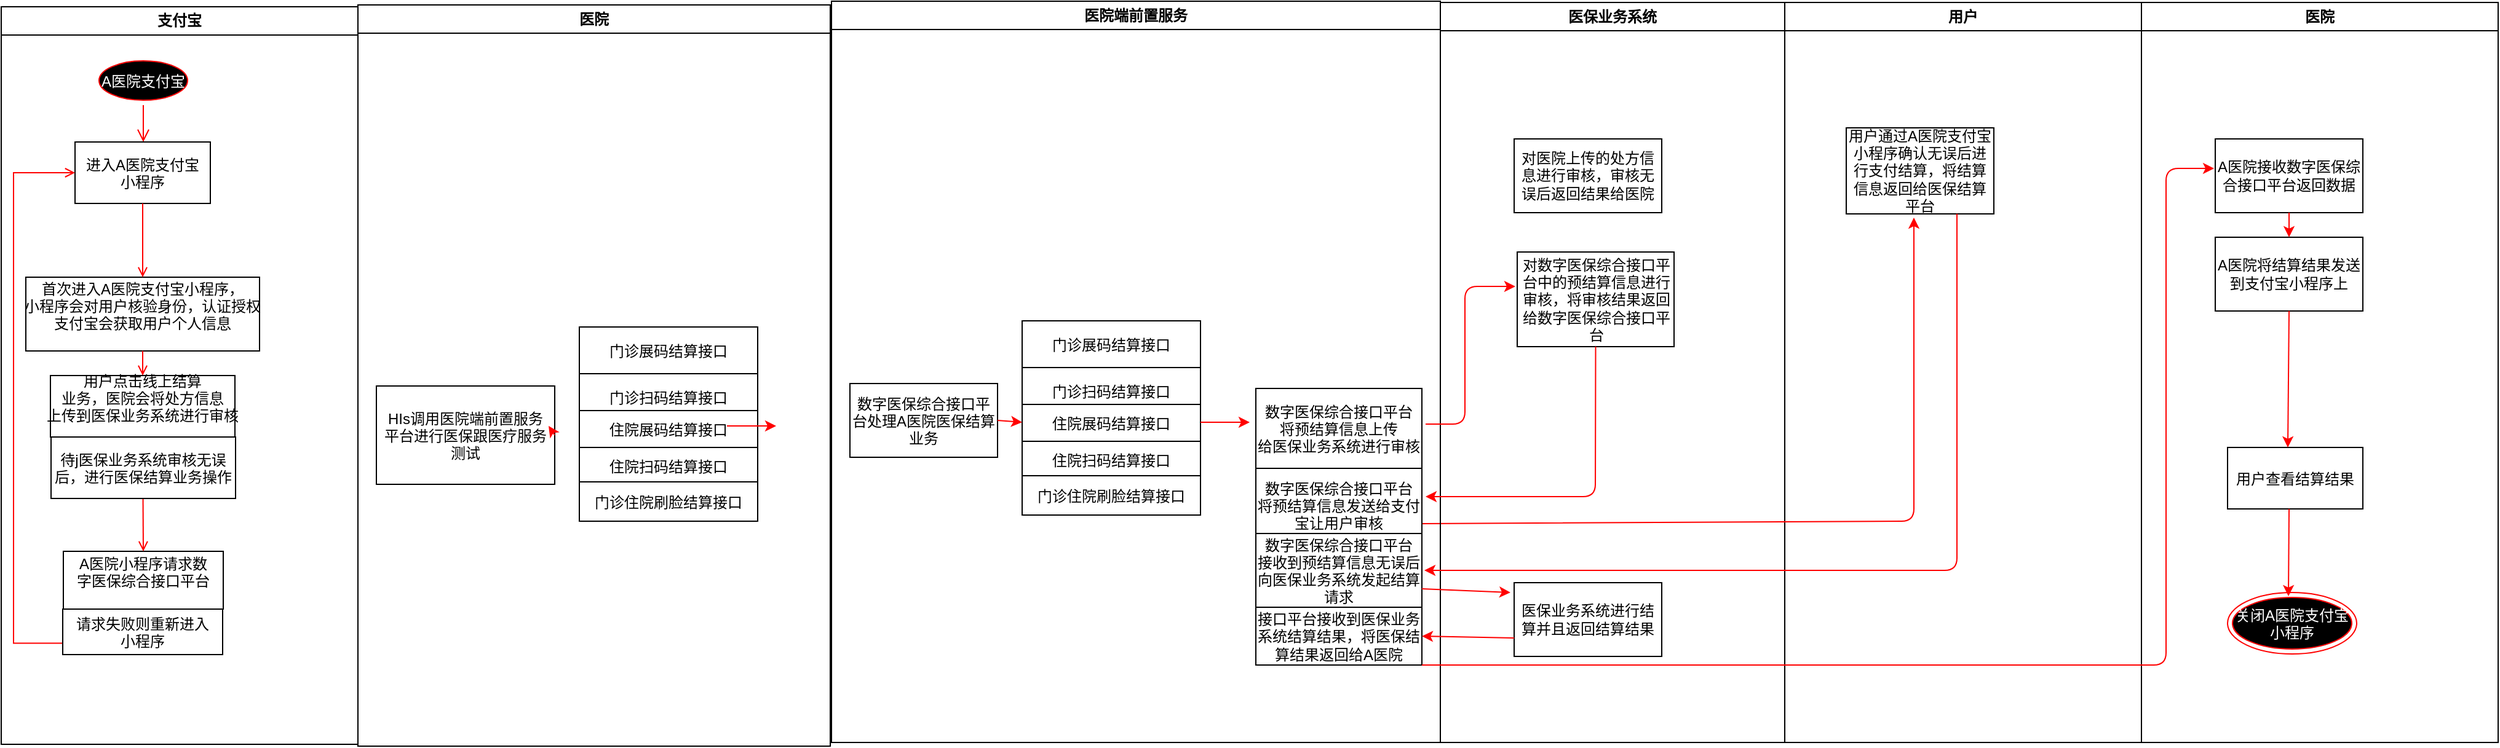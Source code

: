 <mxfile version="14.1.8" type="github">
  <diagram name="Page-1" id="e7e014a7-5840-1c2e-5031-d8a46d1fe8dd">
    <mxGraphModel dx="2591" dy="706" grid="1" gridSize="10" guides="1" tooltips="1" connect="1" arrows="1" fold="1" page="1" pageScale="1" pageWidth="1169" pageHeight="826" background="#ffffff" math="0" shadow="0">
      <root>
        <mxCell id="0" />
        <mxCell id="1" parent="0" />
        <mxCell id="2" value="支付宝" style="swimlane;whiteSpace=wrap;startSize=23;" parent="1" vertex="1">
          <mxGeometry x="-210" y="131.5" width="290" height="600" as="geometry" />
        </mxCell>
        <mxCell id="5" value="A医院支付宝" style="ellipse;shape=startState;fillColor=#000000;strokeColor=#ff0000;fontColor=#FFFFFF;" parent="2" vertex="1">
          <mxGeometry x="75.5" y="40" width="80" height="40" as="geometry" />
        </mxCell>
        <mxCell id="6" value="" style="edgeStyle=elbowEdgeStyle;elbow=horizontal;verticalAlign=bottom;endArrow=open;endSize=8;strokeColor=#FF0000;endFill=1;rounded=0" parent="2" source="5" target="7" edge="1">
          <mxGeometry x="100" y="40" as="geometry">
            <mxPoint x="115" y="110" as="targetPoint" />
          </mxGeometry>
        </mxCell>
        <mxCell id="7" value="进入A医院支付宝&#xa;小程序" style="" parent="2" vertex="1">
          <mxGeometry x="60" y="110" width="110" height="50" as="geometry" />
        </mxCell>
        <mxCell id="8" value="首次进入A医院支付宝小程序，&#xa;小程序会对用户核验身份，认证授权&#xa;支付宝会获取用户个人信息&#xa;" style="" parent="2" vertex="1">
          <mxGeometry x="20" y="220" width="190" height="60" as="geometry" />
        </mxCell>
        <mxCell id="9" value="" style="endArrow=open;strokeColor=#FF0000;endFill=1;rounded=0" parent="2" source="7" target="8" edge="1">
          <mxGeometry relative="1" as="geometry" />
        </mxCell>
        <mxCell id="10" value="A医院小程序请求数&#xa;字医保综合接口平台&#xa;" style="" parent="2" vertex="1">
          <mxGeometry x="50.5" y="443" width="130" height="47" as="geometry" />
        </mxCell>
        <mxCell id="11" value="" style="endArrow=open;strokeColor=#FF0000;endFill=1;rounded=0;entryX=0.5;entryY=0;entryDx=0;entryDy=0;" parent="2" source="8" target="JvweXrn4YNAcpIMkQRCn-87" edge="1">
          <mxGeometry relative="1" as="geometry" />
        </mxCell>
        <mxCell id="12" value="" style="edgeStyle=elbowEdgeStyle;elbow=horizontal;strokeColor=#FF0000;endArrow=open;endFill=1;rounded=0;exitX=0;exitY=0.75;exitDx=0;exitDy=0;" parent="2" source="JvweXrn4YNAcpIMkQRCn-44" target="7" edge="1">
          <mxGeometry width="100" height="100" relative="1" as="geometry">
            <mxPoint x="25" y="470" as="sourcePoint" />
            <mxPoint x="260" y="190" as="targetPoint" />
            <Array as="points">
              <mxPoint x="10" y="460" />
              <mxPoint x="10" y="323" />
              <mxPoint x="36" y="362" />
              <mxPoint x="36" y="352" />
              <mxPoint x="30" y="362" />
              <mxPoint x="30" y="250" />
            </Array>
          </mxGeometry>
        </mxCell>
        <mxCell id="JvweXrn4YNAcpIMkQRCn-44" value="请求失败则重新进入&#xa;小程序" style="" parent="2" vertex="1">
          <mxGeometry x="50" y="490" width="130" height="37" as="geometry" />
        </mxCell>
        <mxCell id="JvweXrn4YNAcpIMkQRCn-87" value="用户点击线上结算&#xa;业务，医院会将处方信息&#xa;上传到医保业务系统进行审核&#xa;" style="" parent="2" vertex="1">
          <mxGeometry x="40" y="300" width="150" height="50" as="geometry" />
        </mxCell>
        <mxCell id="JvweXrn4YNAcpIMkQRCn-94" value="" style="endArrow=open;strokeColor=#FF0000;endFill=1;rounded=0;entryX=0.5;entryY=0;entryDx=0;entryDy=0;exitX=0.5;exitY=1;exitDx=0;exitDy=0;" parent="2" source="JvweXrn4YNAcpIMkQRCn-87" target="10" edge="1">
          <mxGeometry relative="1" as="geometry">
            <mxPoint x="128" y="362" as="sourcePoint" />
            <mxPoint x="125" y="322" as="targetPoint" />
            <Array as="points" />
          </mxGeometry>
        </mxCell>
        <mxCell id="JvweXrn4YNAcpIMkQRCn-126" value="待j医保业务系统审核无误&#xa;后，进行医保结算业务操作" style="" parent="2" vertex="1">
          <mxGeometry x="40.5" y="350" width="150" height="50" as="geometry" />
        </mxCell>
        <mxCell id="4" value="医保业务系统" style="swimlane;whiteSpace=wrap" parent="1" vertex="1">
          <mxGeometry x="960" y="128" width="280" height="602" as="geometry" />
        </mxCell>
        <mxCell id="JvweXrn4YNAcpIMkQRCn-53" value="&lt;font color=&quot;#000000&quot;&gt;对医院上传的处方信息进行审核，审核无误后返回结果给医院&lt;/font&gt;" style="whiteSpace=wrap;html=1;fontColor=#FFFFFF;" parent="4" vertex="1">
          <mxGeometry x="60" y="111" width="120" height="60" as="geometry" />
        </mxCell>
        <mxCell id="JvweXrn4YNAcpIMkQRCn-64" value="" style="endArrow=classic;html=1;strokeColor=#FF0000;fontColor=#FFFFFF;exitX=0.5;exitY=1;exitDx=0;exitDy=0;entryX=0.5;entryY=0;entryDx=0;entryDy=0;" parent="4" source="JvweXrn4YNAcpIMkQRCn-53" edge="1">
          <mxGeometry width="50" height="50" relative="1" as="geometry">
            <mxPoint x="-6" y="157" as="sourcePoint" />
            <mxPoint x="120" y="171" as="targetPoint" />
            <Array as="points" />
          </mxGeometry>
        </mxCell>
        <mxCell id="JvweXrn4YNAcpIMkQRCn-95" value="&lt;font color=&quot;#000000&quot;&gt;对数字医保综合接口平台中的预结算信息进行审核，将审核结果返回给数字医保综合接口平台&lt;br&gt;&lt;/font&gt;" style="whiteSpace=wrap;html=1;fontColor=#FFFFFF;" parent="4" vertex="1">
          <mxGeometry x="62.5" y="203" width="127.5" height="77" as="geometry" />
        </mxCell>
        <mxCell id="JvweXrn4YNAcpIMkQRCn-118" value="&lt;font color=&quot;#000000&quot;&gt;医保业务系统进行结算并且返回结算结果&lt;/font&gt;" style="whiteSpace=wrap;html=1;fontColor=#FFFFFF;" parent="4" vertex="1">
          <mxGeometry x="60" y="472" width="120" height="60" as="geometry" />
        </mxCell>
        <mxCell id="JvweXrn4YNAcpIMkQRCn-67" value="用户" style="swimlane;whiteSpace=wrap" parent="1" vertex="1">
          <mxGeometry x="1240" y="128" width="290" height="602" as="geometry" />
        </mxCell>
        <mxCell id="JvweXrn4YNAcpIMkQRCn-112" value="" style="endArrow=classic;html=1;strokeColor=#FF0000;fontColor=#FFFFFF;exitX=1;exitY=0.75;exitDx=0;exitDy=0;" parent="JvweXrn4YNAcpIMkQRCn-67" source="JvweXrn4YNAcpIMkQRCn-103" edge="1">
          <mxGeometry width="50" height="50" relative="1" as="geometry">
            <mxPoint x="-230" y="434" as="sourcePoint" />
            <mxPoint x="105" y="175" as="targetPoint" />
            <Array as="points">
              <mxPoint x="105" y="422" />
            </Array>
          </mxGeometry>
        </mxCell>
        <mxCell id="JvweXrn4YNAcpIMkQRCn-125" style="edgeStyle=orthogonalEdgeStyle;rounded=0;orthogonalLoop=1;jettySize=auto;html=1;exitX=0;exitY=0.25;exitDx=0;exitDy=0;strokeColor=#FF0000;fontColor=#FFFFFF;" parent="1" source="3" edge="1">
          <mxGeometry relative="1" as="geometry">
            <mxPoint x="465" y="278" as="targetPoint" />
          </mxGeometry>
        </mxCell>
        <mxCell id="3" value="医院端前置服务" style="swimlane;whiteSpace=wrap" parent="1" vertex="1">
          <mxGeometry x="465" y="127" width="495" height="603" as="geometry" />
        </mxCell>
        <mxCell id="16" value="门诊扫码结算接口" style="" parent="3" vertex="1">
          <mxGeometry x="155" y="298" width="145" height="38" as="geometry" />
        </mxCell>
        <mxCell id="30" value="住院展码结算接口" style="" parent="3" vertex="1">
          <mxGeometry x="155" y="328" width="145" height="30" as="geometry" />
        </mxCell>
        <mxCell id="JvweXrn4YNAcpIMkQRCn-48" value="住院扫码结算接口" style="" parent="3" vertex="1">
          <mxGeometry x="155" y="358" width="145" height="30" as="geometry" />
        </mxCell>
        <mxCell id="JvweXrn4YNAcpIMkQRCn-49" value="门诊住院刷脸结算接口" style="" parent="3" vertex="1">
          <mxGeometry x="155" y="386" width="145" height="32" as="geometry" />
        </mxCell>
        <mxCell id="JvweXrn4YNAcpIMkQRCn-52" value="数字医保综合接口平台&#xa;将预结算信息上传&#xa;给医保业务系统进行审核" style="" parent="3" vertex="1">
          <mxGeometry x="345" y="315" width="135" height="65" as="geometry" />
        </mxCell>
        <mxCell id="JvweXrn4YNAcpIMkQRCn-76" value="门诊展码结算接口" style="" parent="3" vertex="1">
          <mxGeometry x="155" y="260" width="145" height="38" as="geometry" />
        </mxCell>
        <mxCell id="JvweXrn4YNAcpIMkQRCn-51" value="" style="endArrow=classic;html=1;strokeColor=#FF0000;fontColor=#FFFFFF;" parent="3" edge="1">
          <mxGeometry width="50" height="50" relative="1" as="geometry">
            <mxPoint x="300" y="342.5" as="sourcePoint" />
            <mxPoint x="340" y="342.5" as="targetPoint" />
            <Array as="points">
              <mxPoint x="310" y="342.5" />
            </Array>
          </mxGeometry>
        </mxCell>
        <mxCell id="JvweXrn4YNAcpIMkQRCn-98" value="数字医保综合接口平&#xa;台处理A医院医保结算&#xa;业务" style="" parent="3" vertex="1">
          <mxGeometry x="15" y="311" width="120" height="60" as="geometry" />
        </mxCell>
        <mxCell id="JvweXrn4YNAcpIMkQRCn-100" value="" style="endArrow=classic;html=1;strokeColor=#FF0000;fontColor=#FFFFFF;exitX=1;exitY=0.5;exitDx=0;exitDy=0;" parent="3" source="JvweXrn4YNAcpIMkQRCn-98" edge="1">
          <mxGeometry width="50" height="50" relative="1" as="geometry">
            <mxPoint x="145" y="342.5" as="sourcePoint" />
            <mxPoint x="155" y="343" as="targetPoint" />
            <Array as="points">
              <mxPoint x="155" y="342.5" />
            </Array>
          </mxGeometry>
        </mxCell>
        <mxCell id="JvweXrn4YNAcpIMkQRCn-103" value="数字医保综合接口平台&#xa;将预结算信息发送给支付&#xa;宝让用户审核" style="" parent="3" vertex="1">
          <mxGeometry x="345" y="380" width="135" height="60" as="geometry" />
        </mxCell>
        <mxCell id="JvweXrn4YNAcpIMkQRCn-117" value="数字医保综合接口平台&#xa;接收到预结算信息无误后&#xa;向医保业务系统发起结算&#xa;请求" style="" parent="3" vertex="1">
          <mxGeometry x="345" y="433" width="135" height="60" as="geometry" />
        </mxCell>
        <mxCell id="JvweXrn4YNAcpIMkQRCn-121" value="&lt;font color=&quot;#000000&quot;&gt;接口平台接收到医保业务系统结算结果，将医保结算结果返回给A医院&lt;/font&gt;" style="whiteSpace=wrap;html=1;fontColor=#FFFFFF;" parent="3" vertex="1">
          <mxGeometry x="345" y="493" width="135" height="47" as="geometry" />
        </mxCell>
        <mxCell id="JvweXrn4YNAcpIMkQRCn-101" value="" style="endArrow=classic;html=1;strokeColor=#FF0000;fontColor=#FFFFFF;entryX=-0.012;entryY=0.364;entryDx=0;entryDy=0;entryPerimeter=0;" parent="1" target="JvweXrn4YNAcpIMkQRCn-95" edge="1">
          <mxGeometry width="50" height="50" relative="1" as="geometry">
            <mxPoint x="948" y="471" as="sourcePoint" />
            <mxPoint x="830" y="420" as="targetPoint" />
            <Array as="points">
              <mxPoint x="980" y="471" />
              <mxPoint x="980" y="359" />
            </Array>
          </mxGeometry>
        </mxCell>
        <mxCell id="JvweXrn4YNAcpIMkQRCn-104" value="医院" style="swimlane;whiteSpace=wrap" parent="1" vertex="1">
          <mxGeometry x="1530" y="128" width="290" height="602" as="geometry" />
        </mxCell>
        <mxCell id="JvweXrn4YNAcpIMkQRCn-105" value="用户查看结算结果" style="" parent="JvweXrn4YNAcpIMkQRCn-104" vertex="1">
          <mxGeometry x="70" y="362" width="110" height="50" as="geometry" />
        </mxCell>
        <mxCell id="JvweXrn4YNAcpIMkQRCn-106" value="关闭A医院支付宝&#xa;小程序" style="ellipse;shape=endState;fillColor=#000000;strokeColor=#ff0000;fontColor=#FFFFFF;" parent="JvweXrn4YNAcpIMkQRCn-104" vertex="1">
          <mxGeometry x="70" y="480" width="105" height="50" as="geometry" />
        </mxCell>
        <mxCell id="JvweXrn4YNAcpIMkQRCn-107" value="&lt;font color=&quot;#000000&quot;&gt;A医院接收数字医保综合接口平台返回数据&lt;/font&gt;" style="whiteSpace=wrap;html=1;fontColor=#FFFFFF;" parent="JvweXrn4YNAcpIMkQRCn-104" vertex="1">
          <mxGeometry x="60" y="111" width="120" height="60" as="geometry" />
        </mxCell>
        <mxCell id="JvweXrn4YNAcpIMkQRCn-108" value="&lt;font color=&quot;#000000&quot;&gt;A医院将结算结果发送到支付宝小程序上&lt;/font&gt;" style="whiteSpace=wrap;html=1;fontColor=#FFFFFF;" parent="JvweXrn4YNAcpIMkQRCn-104" vertex="1">
          <mxGeometry x="60" y="191" width="120" height="60" as="geometry" />
        </mxCell>
        <mxCell id="JvweXrn4YNAcpIMkQRCn-109" value="" style="endArrow=classic;html=1;strokeColor=#FF0000;fontColor=#FFFFFF;exitX=0.5;exitY=1;exitDx=0;exitDy=0;entryX=0.5;entryY=0;entryDx=0;entryDy=0;" parent="JvweXrn4YNAcpIMkQRCn-104" source="JvweXrn4YNAcpIMkQRCn-107" target="JvweXrn4YNAcpIMkQRCn-108" edge="1">
          <mxGeometry width="50" height="50" relative="1" as="geometry">
            <mxPoint x="-6" y="157" as="sourcePoint" />
            <mxPoint x="69" y="157" as="targetPoint" />
            <Array as="points" />
          </mxGeometry>
        </mxCell>
        <mxCell id="JvweXrn4YNAcpIMkQRCn-110" value="" style="endArrow=classic;html=1;strokeColor=#FF0000;fontColor=#FFFFFF;exitX=0.5;exitY=1;exitDx=0;exitDy=0;" parent="JvweXrn4YNAcpIMkQRCn-104" source="JvweXrn4YNAcpIMkQRCn-108" edge="1">
          <mxGeometry width="50" height="50" relative="1" as="geometry">
            <mxPoint x="-361" y="260" as="sourcePoint" />
            <mxPoint x="119" y="362" as="targetPoint" />
          </mxGeometry>
        </mxCell>
        <mxCell id="JvweXrn4YNAcpIMkQRCn-111" value="" style="endArrow=classic;html=1;strokeColor=#FF0000;fontColor=#FFFFFF;" parent="JvweXrn4YNAcpIMkQRCn-104" edge="1">
          <mxGeometry width="50" height="50" relative="1" as="geometry">
            <mxPoint x="120" y="412" as="sourcePoint" />
            <mxPoint x="119.5" y="483" as="targetPoint" />
          </mxGeometry>
        </mxCell>
        <mxCell id="JvweXrn4YNAcpIMkQRCn-102" value="" style="endArrow=classic;html=1;strokeColor=#FF0000;fontColor=#FFFFFF;exitX=0.5;exitY=1;exitDx=0;exitDy=0;" parent="1" source="JvweXrn4YNAcpIMkQRCn-95" edge="1">
          <mxGeometry width="50" height="50" relative="1" as="geometry">
            <mxPoint x="1086" y="460" as="sourcePoint" />
            <mxPoint x="948" y="530" as="targetPoint" />
            <Array as="points">
              <mxPoint x="1086" y="530" />
              <mxPoint x="990" y="530" />
            </Array>
          </mxGeometry>
        </mxCell>
        <mxCell id="JvweXrn4YNAcpIMkQRCn-114" value="&lt;font color=&quot;#000000&quot;&gt;用户通过A医院支付宝小程序确认无误后进行支付结算，将结算信息返回给医保结算&lt;br&gt;平台&lt;br&gt;&lt;/font&gt;" style="whiteSpace=wrap;html=1;fontColor=#FFFFFF;" parent="1" vertex="1">
          <mxGeometry x="1290" y="230" width="120" height="70" as="geometry" />
        </mxCell>
        <mxCell id="JvweXrn4YNAcpIMkQRCn-116" value="" style="endArrow=classic;html=1;strokeColor=#FF0000;fontColor=#FFFFFF;exitX=0.75;exitY=1;exitDx=0;exitDy=0;" parent="1" source="JvweXrn4YNAcpIMkQRCn-114" edge="1">
          <mxGeometry width="50" height="50" relative="1" as="geometry">
            <mxPoint x="1380" y="387" as="sourcePoint" />
            <mxPoint x="947" y="590" as="targetPoint" />
            <Array as="points">
              <mxPoint x="1380" y="590" />
            </Array>
          </mxGeometry>
        </mxCell>
        <mxCell id="JvweXrn4YNAcpIMkQRCn-119" value="" style="endArrow=classic;html=1;strokeColor=#FF0000;fontColor=#FFFFFF;exitX=1;exitY=0.75;exitDx=0;exitDy=0;" parent="1" source="JvweXrn4YNAcpIMkQRCn-117" edge="1">
          <mxGeometry width="50" height="50" relative="1" as="geometry">
            <mxPoint x="880" y="640" as="sourcePoint" />
            <mxPoint x="1017" y="608" as="targetPoint" />
            <Array as="points" />
          </mxGeometry>
        </mxCell>
        <mxCell id="JvweXrn4YNAcpIMkQRCn-120" value="" style="endArrow=classic;html=1;strokeColor=#FF0000;fontColor=#FFFFFF;exitX=0;exitY=0.75;exitDx=0;exitDy=0;entryX=1;entryY=0.5;entryDx=0;entryDy=0;" parent="1" source="JvweXrn4YNAcpIMkQRCn-118" target="JvweXrn4YNAcpIMkQRCn-121" edge="1">
          <mxGeometry width="50" height="50" relative="1" as="geometry">
            <mxPoint x="1090" y="680" as="sourcePoint" />
            <mxPoint x="930" y="680" as="targetPoint" />
            <Array as="points" />
          </mxGeometry>
        </mxCell>
        <mxCell id="JvweXrn4YNAcpIMkQRCn-123" value="" style="endArrow=classic;html=1;strokeColor=#FF0000;fontColor=#FFFFFF;exitX=1;exitY=1;exitDx=0;exitDy=0;entryX=-0.008;entryY=0.4;entryDx=0;entryDy=0;entryPerimeter=0;" parent="1" source="JvweXrn4YNAcpIMkQRCn-121" target="JvweXrn4YNAcpIMkQRCn-107" edge="1">
          <mxGeometry width="50" height="50" relative="1" as="geometry">
            <mxPoint x="850" y="500" as="sourcePoint" />
            <mxPoint x="1540" y="250" as="targetPoint" />
            <Array as="points">
              <mxPoint x="1550" y="667" />
              <mxPoint x="1550" y="263" />
            </Array>
          </mxGeometry>
        </mxCell>
        <mxCell id="rNH56YSWSUWT8DuMc6Oc-30" value="医院" style="swimlane;whiteSpace=wrap" vertex="1" parent="1">
          <mxGeometry x="80" y="130" width="384" height="603" as="geometry" />
        </mxCell>
        <mxCell id="rNH56YSWSUWT8DuMc6Oc-31" value="门诊扫码结算接口" style="" vertex="1" parent="rNH56YSWSUWT8DuMc6Oc-30">
          <mxGeometry x="180" y="300" width="145" height="38" as="geometry" />
        </mxCell>
        <mxCell id="rNH56YSWSUWT8DuMc6Oc-32" value="住院展码结算接口" style="" vertex="1" parent="rNH56YSWSUWT8DuMc6Oc-30">
          <mxGeometry x="180" y="330" width="145" height="30" as="geometry" />
        </mxCell>
        <mxCell id="rNH56YSWSUWT8DuMc6Oc-33" value="住院扫码结算接口" style="" vertex="1" parent="rNH56YSWSUWT8DuMc6Oc-30">
          <mxGeometry x="180" y="360" width="145" height="30" as="geometry" />
        </mxCell>
        <mxCell id="rNH56YSWSUWT8DuMc6Oc-34" value="门诊住院刷脸结算接口" style="" vertex="1" parent="rNH56YSWSUWT8DuMc6Oc-30">
          <mxGeometry x="180" y="388" width="145" height="32" as="geometry" />
        </mxCell>
        <mxCell id="rNH56YSWSUWT8DuMc6Oc-36" value="门诊展码结算接口" style="" vertex="1" parent="rNH56YSWSUWT8DuMc6Oc-30">
          <mxGeometry x="180" y="262" width="145" height="38" as="geometry" />
        </mxCell>
        <mxCell id="rNH56YSWSUWT8DuMc6Oc-37" value="" style="endArrow=classic;html=1;strokeColor=#FF0000;fontColor=#FFFFFF;" edge="1" parent="rNH56YSWSUWT8DuMc6Oc-30">
          <mxGeometry width="50" height="50" relative="1" as="geometry">
            <mxPoint x="300" y="342.5" as="sourcePoint" />
            <mxPoint x="340" y="342.5" as="targetPoint" />
            <Array as="points">
              <mxPoint x="310" y="342.5" />
            </Array>
          </mxGeometry>
        </mxCell>
        <mxCell id="rNH56YSWSUWT8DuMc6Oc-38" value="HIs调用医院端前置服务&#xa;平台进行医保跟医疗服务&#xa;测试" style="" vertex="1" parent="rNH56YSWSUWT8DuMc6Oc-30">
          <mxGeometry x="15" y="310" width="145" height="80" as="geometry" />
        </mxCell>
        <mxCell id="rNH56YSWSUWT8DuMc6Oc-39" value="" style="endArrow=classic;html=1;strokeColor=#FF0000;fontColor=#FFFFFF;exitX=1;exitY=0.5;exitDx=0;exitDy=0;" edge="1" parent="rNH56YSWSUWT8DuMc6Oc-30" source="rNH56YSWSUWT8DuMc6Oc-38">
          <mxGeometry width="50" height="50" relative="1" as="geometry">
            <mxPoint x="145" y="342.5" as="sourcePoint" />
            <mxPoint x="155" y="343" as="targetPoint" />
            <Array as="points">
              <mxPoint x="155" y="342.5" />
            </Array>
          </mxGeometry>
        </mxCell>
      </root>
    </mxGraphModel>
  </diagram>
</mxfile>

